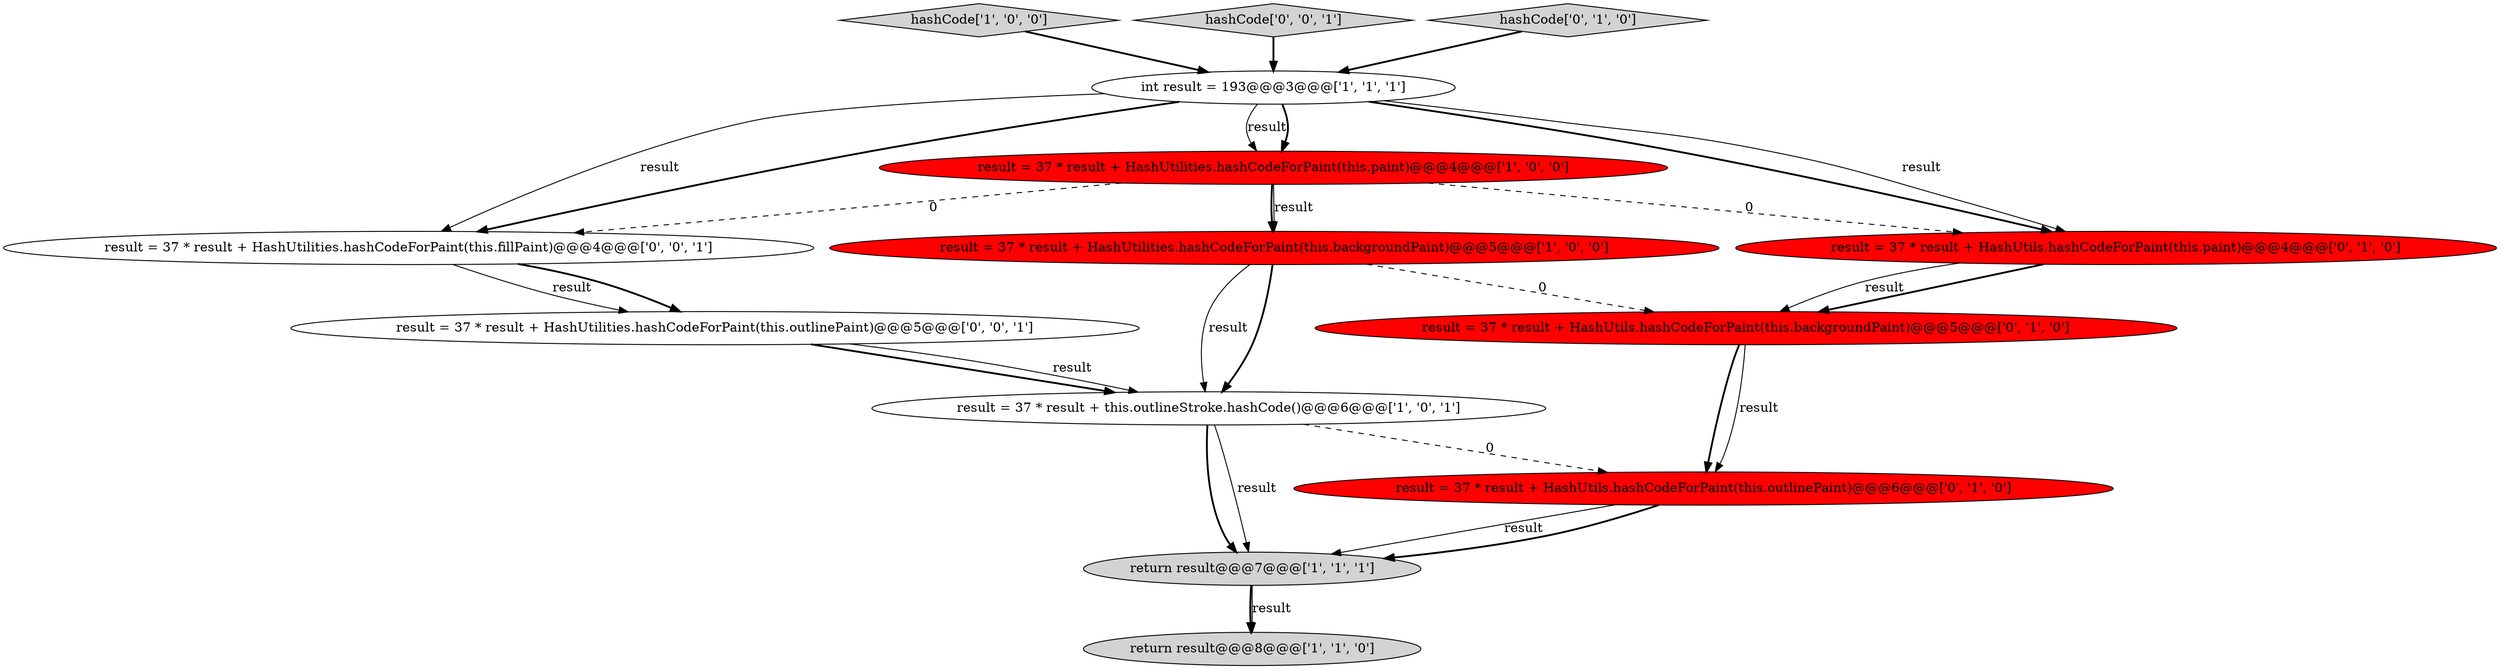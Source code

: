digraph {
6 [style = filled, label = "return result@@@7@@@['1', '1', '1']", fillcolor = lightgray, shape = ellipse image = "AAA0AAABBB1BBB"];
4 [style = filled, label = "result = 37 * result + this.outlineStroke.hashCode()@@@6@@@['1', '0', '1']", fillcolor = white, shape = ellipse image = "AAA0AAABBB1BBB"];
3 [style = filled, label = "hashCode['1', '0', '0']", fillcolor = lightgray, shape = diamond image = "AAA0AAABBB1BBB"];
11 [style = filled, label = "result = 37 * result + HashUtilities.hashCodeForPaint(this.fillPaint)@@@4@@@['0', '0', '1']", fillcolor = white, shape = ellipse image = "AAA0AAABBB3BBB"];
8 [style = filled, label = "result = 37 * result + HashUtils.hashCodeForPaint(this.outlinePaint)@@@6@@@['0', '1', '0']", fillcolor = red, shape = ellipse image = "AAA1AAABBB2BBB"];
13 [style = filled, label = "hashCode['0', '0', '1']", fillcolor = lightgray, shape = diamond image = "AAA0AAABBB3BBB"];
10 [style = filled, label = "result = 37 * result + HashUtils.hashCodeForPaint(this.backgroundPaint)@@@5@@@['0', '1', '0']", fillcolor = red, shape = ellipse image = "AAA1AAABBB2BBB"];
2 [style = filled, label = "return result@@@8@@@['1', '1', '0']", fillcolor = lightgray, shape = ellipse image = "AAA0AAABBB1BBB"];
5 [style = filled, label = "result = 37 * result + HashUtilities.hashCodeForPaint(this.paint)@@@4@@@['1', '0', '0']", fillcolor = red, shape = ellipse image = "AAA1AAABBB1BBB"];
9 [style = filled, label = "result = 37 * result + HashUtils.hashCodeForPaint(this.paint)@@@4@@@['0', '1', '0']", fillcolor = red, shape = ellipse image = "AAA1AAABBB2BBB"];
12 [style = filled, label = "result = 37 * result + HashUtilities.hashCodeForPaint(this.outlinePaint)@@@5@@@['0', '0', '1']", fillcolor = white, shape = ellipse image = "AAA0AAABBB3BBB"];
7 [style = filled, label = "hashCode['0', '1', '0']", fillcolor = lightgray, shape = diamond image = "AAA0AAABBB2BBB"];
1 [style = filled, label = "result = 37 * result + HashUtilities.hashCodeForPaint(this.backgroundPaint)@@@5@@@['1', '0', '0']", fillcolor = red, shape = ellipse image = "AAA1AAABBB1BBB"];
0 [style = filled, label = "int result = 193@@@3@@@['1', '1', '1']", fillcolor = white, shape = ellipse image = "AAA0AAABBB1BBB"];
1->4 [style = bold, label=""];
0->9 [style = bold, label=""];
4->6 [style = bold, label=""];
8->6 [style = solid, label="result"];
0->11 [style = solid, label="result"];
0->11 [style = bold, label=""];
5->9 [style = dashed, label="0"];
8->6 [style = bold, label=""];
7->0 [style = bold, label=""];
11->12 [style = bold, label=""];
1->10 [style = dashed, label="0"];
9->10 [style = bold, label=""];
1->4 [style = solid, label="result"];
3->0 [style = bold, label=""];
6->2 [style = bold, label=""];
0->9 [style = solid, label="result"];
5->1 [style = bold, label=""];
11->12 [style = solid, label="result"];
10->8 [style = bold, label=""];
12->4 [style = bold, label=""];
5->11 [style = dashed, label="0"];
0->5 [style = solid, label="result"];
4->8 [style = dashed, label="0"];
5->1 [style = solid, label="result"];
13->0 [style = bold, label=""];
4->6 [style = solid, label="result"];
12->4 [style = solid, label="result"];
9->10 [style = solid, label="result"];
10->8 [style = solid, label="result"];
6->2 [style = solid, label="result"];
0->5 [style = bold, label=""];
}
